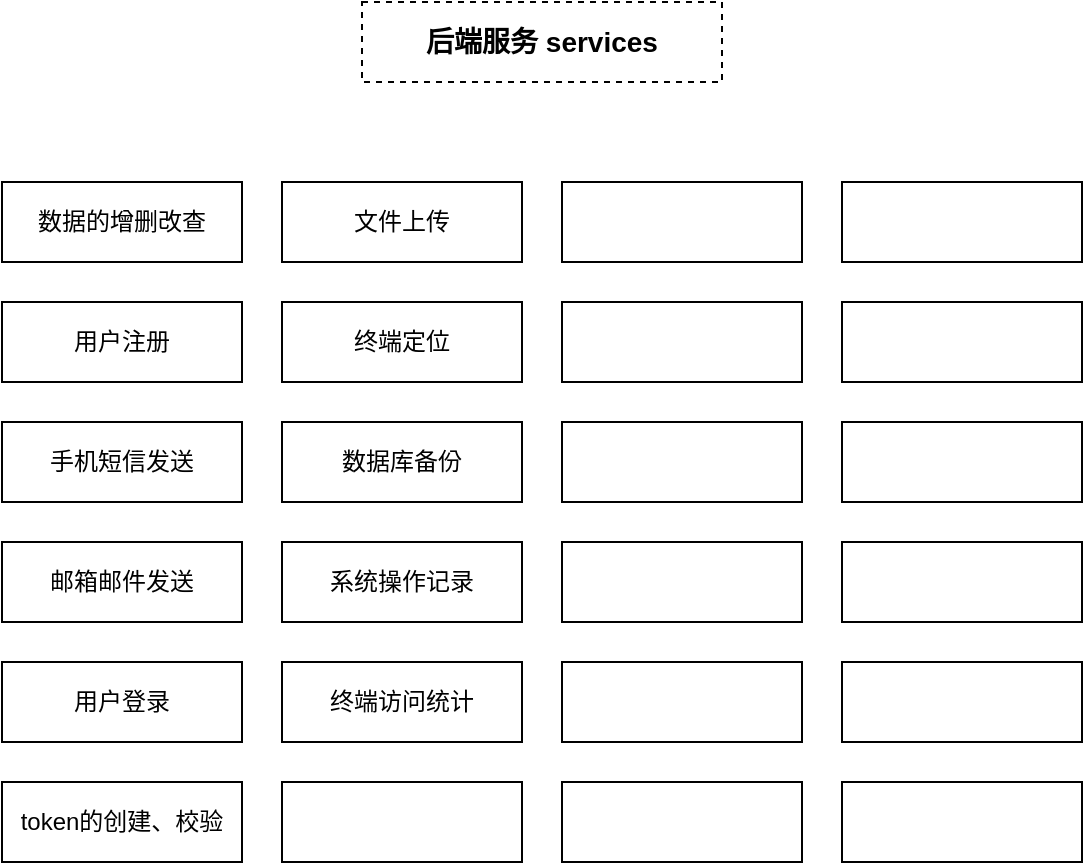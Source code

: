 <mxfile version="11.1.4" type="github"><diagram id="tZ-GPDc0GfVKM3X2U5ph" name="Page-1"><mxGraphModel dx="901" dy="631" grid="1" gridSize="10" guides="1" tooltips="1" connect="1" arrows="1" fold="1" page="1" pageScale="1" pageWidth="827" pageHeight="1169" math="0" shadow="0"><root><mxCell id="0"/><mxCell id="1" parent="0"/><mxCell id="oYo5sTMO3pV7A_rPv7dF-1" value="后端服务 services" style="rounded=0;whiteSpace=wrap;html=1;fontStyle=1;fontSize=14;dashed=1;" vertex="1" parent="1"><mxGeometry x="300" y="20" width="180" height="40" as="geometry"/></mxCell><mxCell id="oYo5sTMO3pV7A_rPv7dF-5" value="数据的增删改查" style="rounded=0;whiteSpace=wrap;html=1;" vertex="1" parent="1"><mxGeometry x="120" y="110" width="120" height="40" as="geometry"/></mxCell><mxCell id="oYo5sTMO3pV7A_rPv7dF-7" value="用户注册" style="rounded=0;whiteSpace=wrap;html=1;" vertex="1" parent="1"><mxGeometry x="120" y="170" width="120" height="40" as="geometry"/></mxCell><mxCell id="oYo5sTMO3pV7A_rPv7dF-8" value="手机短信发送" style="rounded=0;whiteSpace=wrap;html=1;" vertex="1" parent="1"><mxGeometry x="120" y="230" width="120" height="40" as="geometry"/></mxCell><mxCell id="oYo5sTMO3pV7A_rPv7dF-9" value="邮箱邮件发送" style="rounded=0;whiteSpace=wrap;html=1;" vertex="1" parent="1"><mxGeometry x="120" y="290" width="120" height="40" as="geometry"/></mxCell><mxCell id="oYo5sTMO3pV7A_rPv7dF-10" value="用户登录" style="rounded=0;whiteSpace=wrap;html=1;" vertex="1" parent="1"><mxGeometry x="120" y="350" width="120" height="40" as="geometry"/></mxCell><mxCell id="oYo5sTMO3pV7A_rPv7dF-11" value="token的创建、校验" style="rounded=0;whiteSpace=wrap;html=1;" vertex="1" parent="1"><mxGeometry x="120" y="410" width="120" height="40" as="geometry"/></mxCell><mxCell id="oYo5sTMO3pV7A_rPv7dF-12" value="文件上传" style="rounded=0;whiteSpace=wrap;html=1;" vertex="1" parent="1"><mxGeometry x="260" y="110" width="120" height="40" as="geometry"/></mxCell><mxCell id="oYo5sTMO3pV7A_rPv7dF-13" value="终端定位" style="rounded=0;whiteSpace=wrap;html=1;" vertex="1" parent="1"><mxGeometry x="260" y="170" width="120" height="40" as="geometry"/></mxCell><mxCell id="oYo5sTMO3pV7A_rPv7dF-14" value="数据库备份" style="rounded=0;whiteSpace=wrap;html=1;" vertex="1" parent="1"><mxGeometry x="260" y="230" width="120" height="40" as="geometry"/></mxCell><mxCell id="oYo5sTMO3pV7A_rPv7dF-15" value="系统操作记录" style="rounded=0;whiteSpace=wrap;html=1;" vertex="1" parent="1"><mxGeometry x="260" y="290" width="120" height="40" as="geometry"/></mxCell><mxCell id="oYo5sTMO3pV7A_rPv7dF-16" value="终端访问统计" style="rounded=0;whiteSpace=wrap;html=1;" vertex="1" parent="1"><mxGeometry x="260" y="350" width="120" height="40" as="geometry"/></mxCell><mxCell id="oYo5sTMO3pV7A_rPv7dF-17" value="" style="rounded=0;whiteSpace=wrap;html=1;" vertex="1" parent="1"><mxGeometry x="260" y="410" width="120" height="40" as="geometry"/></mxCell><mxCell id="oYo5sTMO3pV7A_rPv7dF-18" value="" style="rounded=0;whiteSpace=wrap;html=1;" vertex="1" parent="1"><mxGeometry x="400" y="110" width="120" height="40" as="geometry"/></mxCell><mxCell id="oYo5sTMO3pV7A_rPv7dF-19" value="" style="rounded=0;whiteSpace=wrap;html=1;" vertex="1" parent="1"><mxGeometry x="400" y="170" width="120" height="40" as="geometry"/></mxCell><mxCell id="oYo5sTMO3pV7A_rPv7dF-20" value="" style="rounded=0;whiteSpace=wrap;html=1;" vertex="1" parent="1"><mxGeometry x="400" y="230" width="120" height="40" as="geometry"/></mxCell><mxCell id="oYo5sTMO3pV7A_rPv7dF-21" value="" style="rounded=0;whiteSpace=wrap;html=1;" vertex="1" parent="1"><mxGeometry x="400" y="290" width="120" height="40" as="geometry"/></mxCell><mxCell id="oYo5sTMO3pV7A_rPv7dF-22" value="" style="rounded=0;whiteSpace=wrap;html=1;" vertex="1" parent="1"><mxGeometry x="400" y="350" width="120" height="40" as="geometry"/></mxCell><mxCell id="oYo5sTMO3pV7A_rPv7dF-23" value="" style="rounded=0;whiteSpace=wrap;html=1;" vertex="1" parent="1"><mxGeometry x="400" y="410" width="120" height="40" as="geometry"/></mxCell><mxCell id="oYo5sTMO3pV7A_rPv7dF-24" value="" style="rounded=0;whiteSpace=wrap;html=1;" vertex="1" parent="1"><mxGeometry x="540" y="110" width="120" height="40" as="geometry"/></mxCell><mxCell id="oYo5sTMO3pV7A_rPv7dF-25" value="" style="rounded=0;whiteSpace=wrap;html=1;" vertex="1" parent="1"><mxGeometry x="540" y="170" width="120" height="40" as="geometry"/></mxCell><mxCell id="oYo5sTMO3pV7A_rPv7dF-26" value="" style="rounded=0;whiteSpace=wrap;html=1;" vertex="1" parent="1"><mxGeometry x="540" y="230" width="120" height="40" as="geometry"/></mxCell><mxCell id="oYo5sTMO3pV7A_rPv7dF-27" value="" style="rounded=0;whiteSpace=wrap;html=1;" vertex="1" parent="1"><mxGeometry x="540" y="290" width="120" height="40" as="geometry"/></mxCell><mxCell id="oYo5sTMO3pV7A_rPv7dF-28" value="" style="rounded=0;whiteSpace=wrap;html=1;" vertex="1" parent="1"><mxGeometry x="540" y="350" width="120" height="40" as="geometry"/></mxCell><mxCell id="oYo5sTMO3pV7A_rPv7dF-29" value="" style="rounded=0;whiteSpace=wrap;html=1;" vertex="1" parent="1"><mxGeometry x="540" y="410" width="120" height="40" as="geometry"/></mxCell></root></mxGraphModel></diagram></mxfile>